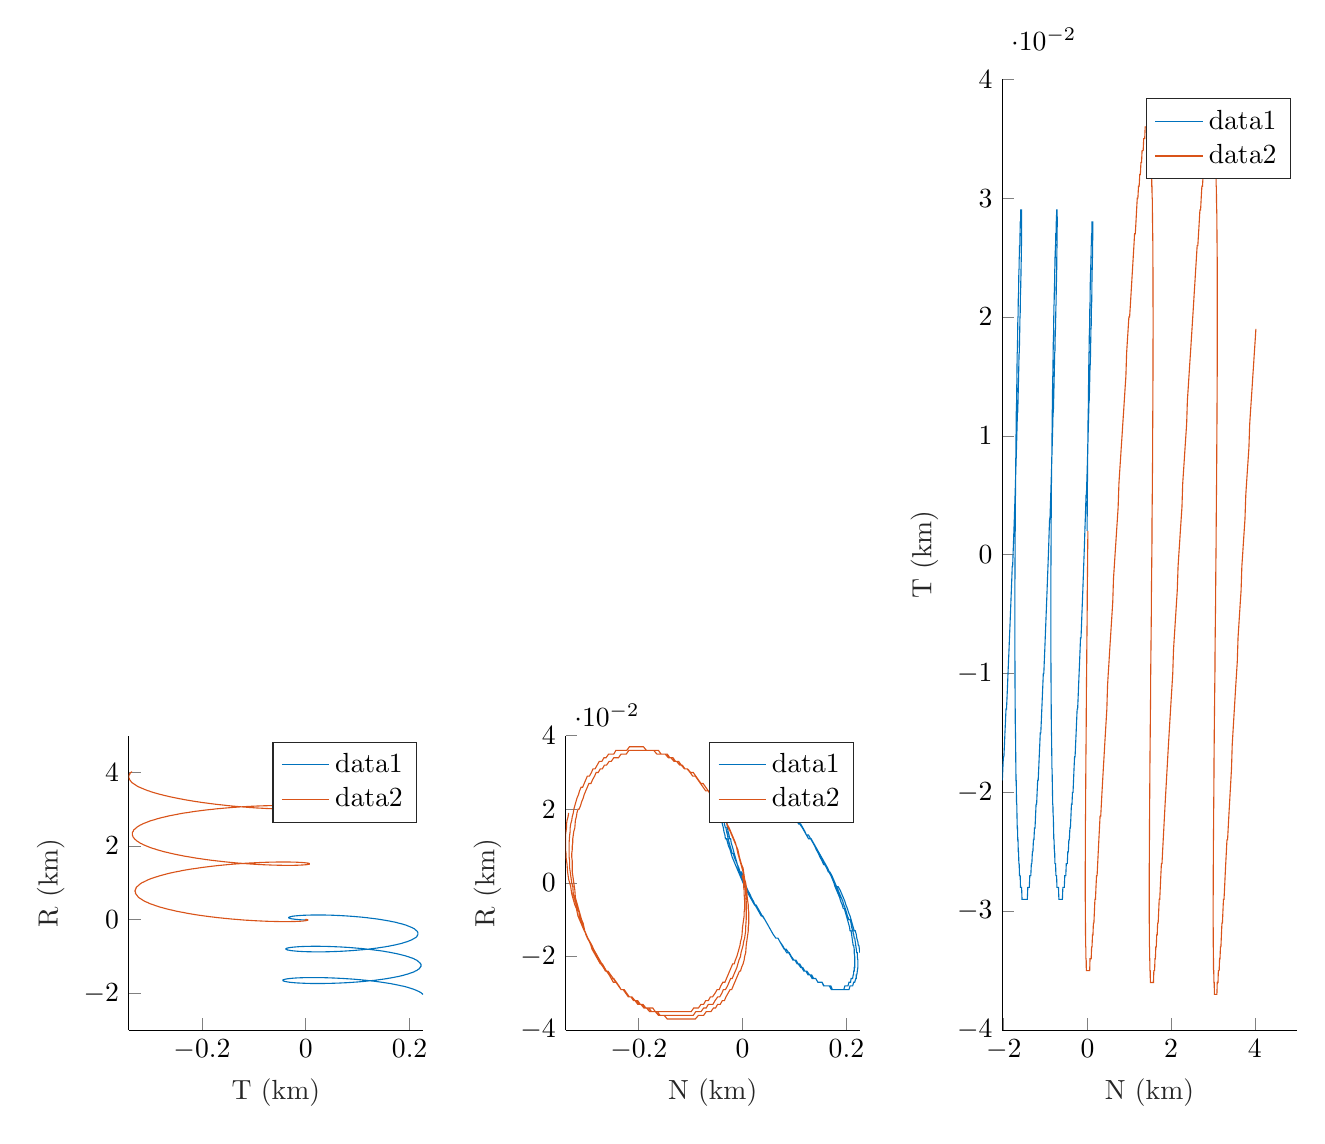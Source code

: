 % This file was created by matlab2tikz.
%
%The latest updates can be retrieved from
%  http://www.mathworks.com/matlabcentral/fileexchange/22022-matlab2tikz-matlab2tikz
%where you can also make suggestions and rate matlab2tikz.
%
\definecolor{mycolor1}{rgb}{0.0,0.447,0.741}%
\definecolor{mycolor2}{rgb}{0.85,0.325,0.098}%
%
\begin{tikzpicture}

\begin{axis}[%
width=1.472in,
height=1.472in,
at={(1.199in,0.642in)},
scale only axis,
xmin=-0.341,
xmax=0.226,
xlabel style={font=\color{white!15!black}},
xlabel={T (km)},
ymin=-3,
ymax=5,
ylabel style={font=\color{white!15!black}},
ylabel={R (km)},
axis background/.style={fill=white},
axis x line*=bottom,
axis y line*=left,
legend style={legend cell align=left, align=left, draw=white!15!black}
]
\addplot [color=mycolor1]
  table[row sep=crcr]{%
0.001	-0.01\\
-0.002	-0.008\\
-0.005	-0.007\\
-0.007	-0.005\\
-0.01	-0.003\\
-0.012	-0.001\\
-0.014	0.002\\
-0.016	0.004\\
-0.018	0.007\\
-0.02	0.01\\
-0.022	0.013\\
-0.023	0.016\\
-0.025	0.019\\
-0.026	0.022\\
-0.028	0.025\\
-0.029	0.028\\
-0.03	0.032\\
-0.03	0.035\\
-0.031	0.039\\
-0.032	0.042\\
-0.032	0.046\\
-0.032	0.05\\
-0.033	0.053\\
-0.033	0.057\\
-0.032	0.061\\
-0.032	0.064\\
-0.032	0.068\\
-0.031	0.071\\
-0.031	0.075\\
-0.03	0.078\\
-0.029	0.082\\
-0.028	0.085\\
-0.027	0.089\\
-0.026	0.092\\
-0.024	0.095\\
-0.023	0.098\\
-0.021	0.101\\
-0.019	0.104\\
-0.017	0.106\\
-0.015	0.109\\
-0.013	0.111\\
-0.011	0.114\\
-0.009	0.116\\
-0.006	0.118\\
-0.004	0.12\\
-0.001	0.121\\
0.002	0.123\\
0.005	0.124\\
0.008	0.125\\
0.011	0.126\\
0.014	0.127\\
0.017	0.127\\
0.02	0.128\\
0.024	0.128\\
0.027	0.127\\
0.03	0.127\\
0.034	0.126\\
0.038	0.126\\
0.041	0.124\\
0.045	0.123\\
0.049	0.122\\
0.052	0.12\\
0.056	0.118\\
0.06	0.115\\
0.064	0.113\\
0.068	0.11\\
0.072	0.107\\
0.076	0.104\\
0.08	0.1\\
0.084	0.096\\
0.088	0.092\\
0.092	0.088\\
0.096	0.083\\
0.1	0.078\\
0.104	0.073\\
0.108	0.068\\
0.112	0.062\\
0.116	0.056\\
0.12	0.05\\
0.123	0.043\\
0.127	0.037\\
0.131	0.03\\
0.135	0.023\\
0.139	0.015\\
0.142	0.008\\
0.146	-0.0\\
0.149	-0.008\\
0.153	-0.017\\
0.156	-0.025\\
0.16	-0.034\\
0.163	-0.043\\
0.166	-0.052\\
0.17	-0.062\\
0.173	-0.071\\
0.176	-0.081\\
0.178	-0.091\\
0.181	-0.101\\
0.184	-0.111\\
0.187	-0.122\\
0.189	-0.133\\
0.192	-0.143\\
0.194	-0.154\\
0.196	-0.166\\
0.198	-0.177\\
0.2	-0.188\\
0.202	-0.2\\
0.204	-0.212\\
0.206	-0.223\\
0.207	-0.235\\
0.209	-0.247\\
0.21	-0.259\\
0.211	-0.271\\
0.212	-0.284\\
0.213	-0.296\\
0.214	-0.308\\
0.215	-0.321\\
0.215	-0.333\\
0.216	-0.345\\
0.216	-0.358\\
0.216	-0.37\\
0.216	-0.383\\
0.216	-0.395\\
0.216	-0.408\\
0.215	-0.42\\
0.215	-0.433\\
0.214	-0.445\\
0.214	-0.457\\
0.213	-0.47\\
0.212	-0.482\\
0.211	-0.494\\
0.209	-0.506\\
0.208	-0.518\\
0.206	-0.53\\
0.205	-0.542\\
0.203	-0.554\\
0.201	-0.565\\
0.199	-0.577\\
0.197	-0.588\\
0.195	-0.599\\
0.192	-0.611\\
0.19	-0.621\\
0.187	-0.632\\
0.185	-0.643\\
0.182	-0.653\\
0.179	-0.663\\
0.176	-0.673\\
0.173	-0.683\\
0.17	-0.693\\
0.166	-0.702\\
0.163	-0.712\\
0.16	-0.721\\
0.156	-0.729\\
0.153	-0.738\\
0.149	-0.746\\
0.145	-0.754\\
0.141	-0.762\\
0.138	-0.77\\
0.134	-0.777\\
0.13	-0.784\\
0.126	-0.791\\
0.122	-0.798\\
0.118	-0.804\\
0.114	-0.81\\
0.11	-0.816\\
0.105	-0.821\\
0.101	-0.826\\
0.097	-0.831\\
0.093	-0.836\\
0.089	-0.841\\
0.084	-0.845\\
0.08	-0.849\\
0.076	-0.852\\
0.072	-0.856\\
0.068	-0.859\\
0.064	-0.861\\
0.059	-0.864\\
0.055	-0.866\\
0.051	-0.868\\
0.047	-0.87\\
0.043	-0.871\\
0.039	-0.873\\
0.036	-0.874\\
0.032	-0.874\\
0.028	-0.875\\
0.024	-0.875\\
0.021	-0.875\\
0.017	-0.875\\
0.014	-0.874\\
0.01	-0.873\\
0.007	-0.873\\
0.004	-0.871\\
0.001	-0.87\\
-0.002	-0.869\\
-0.005	-0.867\\
-0.008	-0.865\\
-0.01	-0.863\\
-0.013	-0.861\\
-0.016	-0.858\\
-0.018	-0.856\\
-0.02	-0.853\\
-0.022	-0.85\\
-0.024	-0.847\\
-0.026	-0.844\\
-0.028	-0.841\\
-0.029	-0.838\\
-0.031	-0.834\\
-0.032	-0.831\\
-0.033	-0.827\\
-0.035	-0.824\\
-0.035	-0.82\\
-0.036	-0.816\\
-0.037	-0.812\\
-0.037	-0.809\\
-0.038	-0.805\\
-0.038	-0.801\\
-0.038	-0.797\\
-0.038	-0.793\\
-0.038	-0.79\\
-0.038	-0.786\\
-0.037	-0.782\\
-0.037	-0.778\\
-0.036	-0.775\\
-0.035	-0.771\\
-0.034	-0.767\\
-0.033	-0.764\\
-0.032	-0.761\\
-0.03	-0.757\\
-0.029	-0.754\\
-0.027	-0.751\\
-0.025	-0.748\\
-0.023	-0.745\\
-0.021	-0.743\\
-0.019	-0.74\\
-0.017	-0.738\\
-0.014	-0.735\\
-0.012	-0.733\\
-0.009	-0.731\\
-0.007	-0.73\\
-0.004	-0.728\\
-0.001	-0.727\\
0.002	-0.726\\
0.005	-0.725\\
0.009	-0.724\\
0.012	-0.723\\
0.015	-0.723\\
0.019	-0.723\\
0.022	-0.723\\
0.026	-0.723\\
0.029	-0.724\\
0.033	-0.725\\
0.037	-0.726\\
0.041	-0.727\\
0.045	-0.729\\
0.049	-0.731\\
0.053	-0.733\\
0.057	-0.735\\
0.061	-0.738\\
0.065	-0.74\\
0.069	-0.743\\
0.073	-0.747\\
0.077	-0.75\\
0.082	-0.754\\
0.086	-0.759\\
0.09	-0.763\\
0.094	-0.768\\
0.098	-0.773\\
0.102	-0.778\\
0.107	-0.783\\
0.111	-0.789\\
0.115	-0.795\\
0.119	-0.801\\
0.123	-0.808\\
0.127	-0.815\\
0.131	-0.822\\
0.135	-0.829\\
0.139	-0.836\\
0.143	-0.844\\
0.147	-0.852\\
0.151	-0.86\\
0.154	-0.869\\
0.158	-0.878\\
0.162	-0.887\\
0.165	-0.896\\
0.168	-0.905\\
0.172	-0.915\\
0.175	-0.924\\
0.178	-0.934\\
0.181	-0.944\\
0.184	-0.955\\
0.187	-0.965\\
0.19	-0.976\\
0.193	-0.987\\
0.195	-0.998\\
0.198	-1.009\\
0.2	-1.02\\
0.202	-1.032\\
0.205	-1.043\\
0.207	-1.055\\
0.209	-1.067\\
0.21	-1.079\\
0.212	-1.091\\
0.214	-1.103\\
0.215	-1.115\\
0.216	-1.128\\
0.217	-1.14\\
0.218	-1.153\\
0.219	-1.165\\
0.22	-1.178\\
0.221	-1.19\\
0.221	-1.203\\
0.222	-1.215\\
0.222	-1.228\\
0.222	-1.241\\
0.222	-1.253\\
0.222	-1.266\\
0.221	-1.279\\
0.221	-1.291\\
0.22	-1.304\\
0.219	-1.316\\
0.219	-1.329\\
0.218	-1.341\\
0.216	-1.354\\
0.215	-1.366\\
0.214	-1.378\\
0.212	-1.39\\
0.21	-1.402\\
0.209	-1.414\\
0.207	-1.426\\
0.205	-1.437\\
0.202	-1.449\\
0.2	-1.46\\
0.198	-1.471\\
0.195	-1.483\\
0.192	-1.493\\
0.19	-1.504\\
0.187	-1.515\\
0.184	-1.525\\
0.181	-1.535\\
0.178	-1.545\\
0.174	-1.555\\
0.171	-1.564\\
0.167	-1.574\\
0.164	-1.583\\
0.16	-1.591\\
0.157	-1.6\\
0.153	-1.608\\
0.149	-1.617\\
0.145	-1.624\\
0.141	-1.632\\
0.137	-1.639\\
0.133	-1.647\\
0.129	-1.653\\
0.124	-1.66\\
0.12	-1.666\\
0.116	-1.672\\
0.112	-1.678\\
0.107	-1.684\\
0.103	-1.689\\
0.099	-1.694\\
0.094	-1.698\\
0.09	-1.703\\
0.085	-1.707\\
0.081	-1.711\\
0.077	-1.714\\
0.072	-1.717\\
0.068	-1.72\\
0.064	-1.723\\
0.059	-1.725\\
0.055	-1.727\\
0.051	-1.729\\
0.047	-1.731\\
0.043	-1.732\\
0.038	-1.733\\
0.034	-1.734\\
0.03	-1.735\\
0.026	-1.735\\
0.023	-1.735\\
0.019	-1.735\\
0.015	-1.734\\
0.011	-1.734\\
0.008	-1.733\\
0.004	-1.732\\
0.001	-1.73\\
-0.002	-1.729\\
-0.005	-1.727\\
-0.008	-1.725\\
-0.011	-1.723\\
-0.014	-1.721\\
-0.017	-1.719\\
-0.02	-1.716\\
-0.022	-1.713\\
-0.024	-1.71\\
-0.027	-1.707\\
-0.029	-1.704\\
-0.031	-1.701\\
-0.033	-1.697\\
-0.034	-1.694\\
-0.036	-1.69\\
-0.037	-1.686\\
-0.039	-1.683\\
-0.04	-1.679\\
-0.041	-1.675\\
-0.042	-1.671\\
-0.043	-1.667\\
-0.043	-1.663\\
-0.044	-1.659\\
-0.044	-1.655\\
-0.044	-1.651\\
-0.044	-1.647\\
-0.044	-1.643\\
-0.044	-1.639\\
-0.043	-1.635\\
-0.043	-1.631\\
-0.042	-1.627\\
-0.041	-1.623\\
-0.04	-1.62\\
-0.039	-1.616\\
-0.038	-1.613\\
-0.036	-1.609\\
-0.035	-1.606\\
-0.033	-1.603\\
-0.031	-1.599\\
-0.029	-1.597\\
-0.027	-1.594\\
-0.025	-1.591\\
-0.023	-1.589\\
-0.02	-1.586\\
-0.018	-1.584\\
-0.015	-1.582\\
-0.012	-1.58\\
-0.009	-1.579\\
-0.006	-1.577\\
-0.003	-1.576\\
4.23e-05	-1.575\\
0.003	-1.574\\
0.007	-1.573\\
0.01	-1.573\\
0.014	-1.573\\
0.018	-1.573\\
0.021	-1.573\\
0.025	-1.574\\
0.029	-1.575\\
0.033	-1.576\\
0.037	-1.577\\
0.041	-1.579\\
0.045	-1.581\\
0.049	-1.583\\
0.053	-1.585\\
0.058	-1.588\\
0.062	-1.591\\
0.066	-1.594\\
0.071	-1.597\\
0.075	-1.601\\
0.079	-1.605\\
0.084	-1.609\\
0.088	-1.613\\
0.093	-1.618\\
0.097	-1.623\\
0.101	-1.629\\
0.106	-1.634\\
0.11	-1.64\\
0.115	-1.646\\
0.119	-1.653\\
0.123	-1.659\\
0.127	-1.666\\
0.132	-1.673\\
0.136	-1.681\\
0.14	-1.688\\
0.144	-1.696\\
0.148	-1.704\\
0.152	-1.713\\
0.156	-1.721\\
0.16	-1.73\\
0.164	-1.739\\
0.167	-1.748\\
0.171	-1.758\\
0.174	-1.768\\
0.178	-1.778\\
0.181	-1.788\\
0.184	-1.798\\
0.188	-1.808\\
0.191	-1.819\\
0.194	-1.83\\
0.197	-1.841\\
0.199	-1.852\\
0.202	-1.864\\
0.204	-1.875\\
0.207	-1.887\\
0.209	-1.899\\
0.211	-1.91\\
0.213	-1.922\\
0.215	-1.935\\
0.217	-1.947\\
0.219	-1.959\\
0.22	-1.972\\
0.222	-1.984\\
0.223	-1.997\\
0.224	-2.009\\
0.225	-2.022\\
0.226	-2.035\\
};
\addlegendentry{data1}

\addplot [color=mycolor2]
  table[row sep=crcr]{%
-0.001	0.01\\
0.001	0.007\\
0.002	0.004\\
0.002	0.002\\
0.003	-0.001\\
0.003	-0.004\\
0.004	-0.007\\
0.004	-0.01\\
0.004	-0.013\\
0.003	-0.016\\
0.003	-0.018\\
0.002	-0.021\\
0.001	-0.024\\
0.0	-0.027\\
-0.001	-0.029\\
-0.002	-0.032\\
-0.004	-0.034\\
-0.005	-0.037\\
-0.007	-0.039\\
-0.009	-0.041\\
-0.011	-0.043\\
-0.014	-0.045\\
-0.016	-0.046\\
-0.019	-0.048\\
-0.022	-0.049\\
-0.025	-0.05\\
-0.028	-0.051\\
-0.031	-0.052\\
-0.034	-0.052\\
-0.038	-0.052\\
-0.042	-0.052\\
-0.045	-0.052\\
-0.049	-0.052\\
-0.053	-0.051\\
-0.058	-0.05\\
-0.062	-0.048\\
-0.066	-0.047\\
-0.071	-0.045\\
-0.075	-0.043\\
-0.08	-0.04\\
-0.085	-0.037\\
-0.089	-0.034\\
-0.094	-0.031\\
-0.099	-0.027\\
-0.104	-0.023\\
-0.109	-0.018\\
-0.115	-0.014\\
-0.12	-0.009\\
-0.125	-0.003\\
-0.13	0.003\\
-0.135	0.009\\
-0.141	0.015\\
-0.146	0.022\\
-0.151	0.029\\
-0.157	0.037\\
-0.162	0.045\\
-0.168	0.053\\
-0.173	0.061\\
-0.178	0.07\\
-0.184	0.08\\
-0.189	0.089\\
-0.194	0.099\\
-0.199	0.109\\
-0.205	0.12\\
-0.21	0.131\\
-0.215	0.142\\
-0.22	0.154\\
-0.225	0.166\\
-0.23	0.178\\
-0.234	0.191\\
-0.239	0.203\\
-0.244	0.217\\
-0.249	0.23\\
-0.253	0.244\\
-0.257	0.258\\
-0.262	0.272\\
-0.266	0.287\\
-0.27	0.301\\
-0.274	0.317\\
-0.278	0.332\\
-0.282	0.347\\
-0.285	0.363\\
-0.289	0.379\\
-0.292	0.396\\
-0.295	0.412\\
-0.299	0.429\\
-0.302	0.446\\
-0.304	0.463\\
-0.307	0.48\\
-0.31	0.497\\
-0.312	0.515\\
-0.314	0.532\\
-0.316	0.55\\
-0.318	0.568\\
-0.32	0.586\\
-0.322	0.604\\
-0.323	0.622\\
-0.324	0.641\\
-0.325	0.659\\
-0.326	0.678\\
-0.327	0.696\\
-0.328	0.715\\
-0.328	0.733\\
-0.328	0.752\\
-0.329	0.77\\
-0.329	0.789\\
-0.328	0.807\\
-0.328	0.826\\
-0.327	0.844\\
-0.327	0.863\\
-0.326	0.881\\
-0.325	0.899\\
-0.323	0.918\\
-0.322	0.936\\
-0.32	0.954\\
-0.319	0.972\\
-0.317	0.99\\
-0.315	1.007\\
-0.312	1.025\\
-0.31	1.042\\
-0.307	1.059\\
-0.305	1.076\\
-0.302	1.093\\
-0.299	1.11\\
-0.296	1.126\\
-0.292	1.143\\
-0.289	1.159\\
-0.285	1.174\\
-0.282	1.19\\
-0.278	1.205\\
-0.274	1.22\\
-0.27	1.235\\
-0.266	1.25\\
-0.262	1.264\\
-0.257	1.278\\
-0.253	1.292\\
-0.248	1.305\\
-0.243	1.318\\
-0.239	1.331\\
-0.234	1.344\\
-0.229	1.356\\
-0.224	1.368\\
-0.219	1.379\\
-0.213	1.39\\
-0.208	1.401\\
-0.203	1.412\\
-0.198	1.422\\
-0.192	1.432\\
-0.187	1.441\\
-0.182	1.45\\
-0.176	1.459\\
-0.171	1.468\\
-0.165	1.476\\
-0.16	1.483\\
-0.154	1.491\\
-0.149	1.498\\
-0.143	1.505\\
-0.138	1.511\\
-0.132	1.517\\
-0.127	1.522\\
-0.121	1.528\\
-0.116	1.533\\
-0.111	1.537\\
-0.106	1.541\\
-0.1	1.545\\
-0.095	1.549\\
-0.09	1.552\\
-0.085	1.555\\
-0.08	1.558\\
-0.076	1.56\\
-0.071	1.562\\
-0.066	1.563\\
-0.062	1.565\\
-0.057	1.566\\
-0.053	1.567\\
-0.049	1.567\\
-0.045	1.568\\
-0.041	1.568\\
-0.037	1.567\\
-0.033	1.567\\
-0.03	1.566\\
-0.026	1.565\\
-0.023	1.564\\
-0.02	1.563\\
-0.017	1.561\\
-0.014	1.559\\
-0.012	1.558\\
-0.009	1.556\\
-0.007	1.553\\
-0.005	1.551\\
-0.003	1.549\\
-0.001	1.546\\
0.001	1.543\\
0.002	1.541\\
0.004	1.538\\
0.005	1.535\\
0.006	1.532\\
0.006	1.529\\
0.007	1.526\\
0.007	1.523\\
0.007	1.52\\
0.007	1.517\\
0.007	1.514\\
0.007	1.511\\
0.006	1.508\\
0.006	1.505\\
0.005	1.502\\
0.004	1.5\\
0.002	1.497\\
0.001	1.494\\
-0.001	1.492\\
-0.003	1.49\\
-0.004	1.488\\
-0.007	1.486\\
-0.009	1.484\\
-0.011	1.482\\
-0.014	1.481\\
-0.017	1.479\\
-0.02	1.478\\
-0.023	1.477\\
-0.026	1.477\\
-0.029	1.476\\
-0.033	1.476\\
-0.037	1.476\\
-0.04	1.477\\
-0.044	1.477\\
-0.048	1.478\\
-0.053	1.479\\
-0.057	1.481\\
-0.061	1.482\\
-0.066	1.484\\
-0.07	1.487\\
-0.075	1.489\\
-0.08	1.492\\
-0.085	1.496\\
-0.09	1.499\\
-0.095	1.503\\
-0.1	1.507\\
-0.105	1.512\\
-0.11	1.517\\
-0.115	1.522\\
-0.121	1.528\\
-0.126	1.534\\
-0.132	1.54\\
-0.137	1.547\\
-0.142	1.554\\
-0.148	1.561\\
-0.153	1.569\\
-0.159	1.577\\
-0.164	1.586\\
-0.17	1.595\\
-0.175	1.604\\
-0.181	1.613\\
-0.186	1.623\\
-0.192	1.633\\
-0.197	1.644\\
-0.202	1.655\\
-0.208	1.666\\
-0.213	1.677\\
-0.218	1.689\\
-0.223	1.702\\
-0.228	1.714\\
-0.234	1.727\\
-0.238	1.74\\
-0.243	1.753\\
-0.248	1.767\\
-0.253	1.781\\
-0.257	1.795\\
-0.262	1.81\\
-0.266	1.825\\
-0.271	1.84\\
-0.275	1.855\\
-0.279	1.871\\
-0.283	1.887\\
-0.287	1.903\\
-0.29	1.919\\
-0.294	1.935\\
-0.298	1.952\\
-0.301	1.969\\
-0.304	1.986\\
-0.307	2.003\\
-0.31	2.021\\
-0.313	2.038\\
-0.315	2.056\\
-0.318	2.074\\
-0.32	2.092\\
-0.322	2.11\\
-0.324	2.128\\
-0.326	2.146\\
-0.327	2.165\\
-0.329	2.183\\
-0.33	2.202\\
-0.331	2.22\\
-0.332	2.239\\
-0.333	2.258\\
-0.333	2.276\\
-0.334	2.295\\
-0.334	2.314\\
-0.334	2.332\\
-0.334	2.351\\
-0.334	2.37\\
-0.333	2.388\\
-0.332	2.407\\
-0.332	2.425\\
-0.331	2.443\\
-0.329	2.462\\
-0.328	2.48\\
-0.326	2.498\\
-0.325	2.516\\
-0.323	2.534\\
-0.321	2.551\\
-0.319	2.569\\
-0.316	2.586\\
-0.314	2.604\\
-0.311	2.621\\
-0.308	2.637\\
-0.305	2.654\\
-0.302	2.671\\
-0.299	2.687\\
-0.295	2.703\\
-0.291	2.718\\
-0.288	2.734\\
-0.284	2.749\\
-0.28	2.764\\
-0.276	2.779\\
-0.271	2.794\\
-0.267	2.808\\
-0.263	2.822\\
-0.258	2.835\\
-0.253	2.849\\
-0.248	2.862\\
-0.244	2.874\\
-0.239	2.887\\
-0.234	2.899\\
-0.228	2.91\\
-0.223	2.922\\
-0.218	2.933\\
-0.213	2.944\\
-0.207	2.954\\
-0.202	2.964\\
-0.196	2.974\\
-0.191	2.983\\
-0.185	2.992\\
-0.179	3.0\\
-0.174	3.009\\
-0.168	3.017\\
-0.162	3.024\\
-0.157	3.031\\
-0.151	3.038\\
-0.145	3.045\\
-0.14	3.051\\
-0.134	3.056\\
-0.129	3.062\\
-0.123	3.067\\
-0.118	3.071\\
-0.112	3.076\\
-0.107	3.08\\
-0.101	3.083\\
-0.096	3.087\\
-0.091	3.09\\
-0.086	3.092\\
-0.081	3.095\\
-0.076	3.097\\
-0.071	3.098\\
-0.066	3.1\\
-0.061	3.101\\
-0.057	3.101\\
-0.052	3.102\\
-0.048	3.102\\
-0.044	3.102\\
-0.039	3.102\\
-0.035	3.101\\
-0.032	3.101\\
-0.028	3.1\\
-0.024	3.098\\
-0.021	3.097\\
-0.018	3.095\\
-0.015	3.094\\
-0.012	3.092\\
-0.009	3.09\\
-0.006	3.087\\
-0.004	3.085\\
-0.002	3.082\\
0.001	3.08\\
0.002	3.077\\
0.004	3.074\\
0.006	3.071\\
0.007	3.068\\
0.008	3.065\\
0.009	3.062\\
0.01	3.058\\
0.011	3.055\\
0.011	3.052\\
0.012	3.049\\
0.012	3.046\\
0.012	3.042\\
0.011	3.039\\
0.011	3.036\\
0.01	3.033\\
0.009	3.03\\
0.008	3.028\\
0.007	3.025\\
0.006	3.022\\
0.004	3.02\\
0.003	3.017\\
0.001	3.015\\
-0.002	3.013\\
-0.004	3.011\\
-0.006	3.01\\
-0.009	3.008\\
-0.012	3.007\\
-0.015	3.006\\
-0.018	3.005\\
-0.021	3.004\\
-0.024	3.004\\
-0.028	3.004\\
-0.032	3.004\\
-0.035	3.005\\
-0.039	3.005\\
-0.043	3.006\\
-0.048	3.007\\
-0.052	3.009\\
-0.056	3.011\\
-0.061	3.013\\
-0.066	3.016\\
-0.07	3.018\\
-0.075	3.021\\
-0.08	3.025\\
-0.085	3.029\\
-0.091	3.033\\
-0.096	3.037\\
-0.101	3.042\\
-0.106	3.047\\
-0.112	3.053\\
-0.117	3.059\\
-0.123	3.065\\
-0.128	3.072\\
-0.134	3.078\\
-0.14	3.086\\
-0.145	3.093\\
-0.151	3.101\\
-0.156	3.11\\
-0.162	3.119\\
-0.168	3.128\\
-0.174	3.137\\
-0.179	3.147\\
-0.185	3.157\\
-0.19	3.167\\
-0.196	3.178\\
-0.202	3.189\\
-0.207	3.201\\
-0.213	3.213\\
-0.218	3.225\\
-0.223	3.237\\
-0.229	3.25\\
-0.234	3.263\\
-0.239	3.277\\
-0.244	3.29\\
-0.249	3.304\\
-0.254	3.319\\
-0.259	3.333\\
-0.264	3.348\\
-0.268	3.363\\
-0.273	3.378\\
-0.277	3.394\\
-0.282	3.41\\
-0.286	3.426\\
-0.29	3.442\\
-0.294	3.459\\
-0.298	3.476\\
-0.301	3.493\\
-0.305	3.51\\
-0.308	3.527\\
-0.311	3.544\\
-0.314	3.562\\
-0.317	3.58\\
-0.32	3.598\\
-0.323	3.616\\
-0.325	3.634\\
-0.327	3.652\\
-0.329	3.671\\
-0.331	3.689\\
-0.333	3.708\\
-0.335	3.726\\
-0.336	3.745\\
-0.337	3.764\\
-0.338	3.783\\
-0.339	3.801\\
-0.34	3.82\\
-0.34	3.839\\
-0.341	3.858\\
-0.341	3.877\\
-0.341	3.895\\
-0.341	3.914\\
-0.34	3.933\\
-0.339	3.951\\
-0.339	3.97\\
-0.338	3.988\\
-0.336	4.007\\
-0.335	4.025\\
};
\addlegendentry{data2}

\end{axis}

\begin{axis}[%
width=1.472in,
height=1.472in,
at={(3.383in,0.642in)},
scale only axis,
xmin=-0.341,
xmax=0.226,
xlabel style={font=\color{white!15!black}},
xlabel={N (km)},
ymin=-0.04,
ymax=0.04,
ylabel style={font=\color{white!15!black}},
ylabel={R (km)},
axis background/.style={fill=white},
axis x line*=bottom,
axis y line*=left,
legend style={legend cell align=left, align=left, draw=white!15!black}
]
\addplot [color=mycolor1]
  table[row sep=crcr]{%
0.001	0.002\\
-0.002	0.003\\
-0.005	0.003\\
-0.007	0.004\\
-0.01	0.005\\
-0.012	0.006\\
-0.014	0.007\\
-0.016	0.008\\
-0.018	0.009\\
-0.02	0.01\\
-0.022	0.011\\
-0.023	0.012\\
-0.025	0.012\\
-0.026	0.013\\
-0.028	0.014\\
-0.029	0.015\\
-0.03	0.016\\
-0.03	0.017\\
-0.031	0.017\\
-0.032	0.018\\
-0.032	0.019\\
-0.032	0.019\\
-0.033	0.02\\
-0.033	0.021\\
-0.032	0.021\\
-0.032	0.022\\
-0.032	0.023\\
-0.031	0.023\\
-0.031	0.024\\
-0.03	0.024\\
-0.029	0.025\\
-0.028	0.025\\
-0.027	0.026\\
-0.026	0.026\\
-0.024	0.026\\
-0.023	0.027\\
-0.021	0.027\\
-0.019	0.027\\
-0.017	0.028\\
-0.015	0.028\\
-0.013	0.028\\
-0.011	0.028\\
-0.009	0.028\\
-0.006	0.028\\
-0.004	0.028\\
-0.001	0.028\\
0.002	0.028\\
0.005	0.028\\
0.008	0.028\\
0.011	0.028\\
0.014	0.028\\
0.017	0.028\\
0.02	0.028\\
0.024	0.028\\
0.027	0.027\\
0.03	0.027\\
0.034	0.027\\
0.038	0.027\\
0.041	0.026\\
0.045	0.026\\
0.049	0.025\\
0.052	0.025\\
0.056	0.025\\
0.06	0.024\\
0.064	0.024\\
0.068	0.023\\
0.072	0.023\\
0.076	0.022\\
0.08	0.021\\
0.084	0.021\\
0.088	0.02\\
0.092	0.019\\
0.096	0.019\\
0.1	0.018\\
0.104	0.017\\
0.108	0.016\\
0.112	0.016\\
0.116	0.015\\
0.12	0.014\\
0.123	0.013\\
0.127	0.013\\
0.131	0.012\\
0.135	0.011\\
0.139	0.01\\
0.142	0.009\\
0.146	0.008\\
0.149	0.007\\
0.153	0.006\\
0.156	0.005\\
0.16	0.005\\
0.163	0.004\\
0.166	0.003\\
0.17	0.002\\
0.173	0.001\\
0.176	-5.39e-05\\
0.178	-0.001\\
0.181	-0.002\\
0.184	-0.003\\
0.187	-0.004\\
0.189	-0.005\\
0.192	-0.006\\
0.194	-0.007\\
0.196	-0.007\\
0.198	-0.008\\
0.2	-0.009\\
0.202	-0.01\\
0.204	-0.011\\
0.206	-0.012\\
0.207	-0.013\\
0.209	-0.013\\
0.21	-0.014\\
0.211	-0.015\\
0.212	-0.016\\
0.213	-0.017\\
0.214	-0.017\\
0.215	-0.018\\
0.215	-0.019\\
0.216	-0.02\\
0.216	-0.02\\
0.216	-0.021\\
0.216	-0.021\\
0.216	-0.022\\
0.216	-0.023\\
0.215	-0.023\\
0.215	-0.024\\
0.214	-0.024\\
0.214	-0.025\\
0.213	-0.025\\
0.212	-0.026\\
0.211	-0.026\\
0.209	-0.026\\
0.208	-0.027\\
0.206	-0.027\\
0.205	-0.027\\
0.203	-0.028\\
0.201	-0.028\\
0.199	-0.028\\
0.197	-0.028\\
0.195	-0.029\\
0.192	-0.029\\
0.19	-0.029\\
0.187	-0.029\\
0.185	-0.029\\
0.182	-0.029\\
0.179	-0.029\\
0.176	-0.029\\
0.173	-0.029\\
0.17	-0.028\\
0.166	-0.028\\
0.163	-0.028\\
0.16	-0.028\\
0.156	-0.028\\
0.153	-0.027\\
0.149	-0.027\\
0.145	-0.027\\
0.141	-0.026\\
0.138	-0.026\\
0.134	-0.026\\
0.13	-0.025\\
0.126	-0.025\\
0.122	-0.024\\
0.118	-0.024\\
0.114	-0.023\\
0.11	-0.022\\
0.105	-0.022\\
0.101	-0.021\\
0.097	-0.021\\
0.093	-0.02\\
0.089	-0.019\\
0.084	-0.018\\
0.08	-0.018\\
0.076	-0.017\\
0.072	-0.016\\
0.068	-0.015\\
0.064	-0.015\\
0.059	-0.014\\
0.055	-0.013\\
0.051	-0.012\\
0.047	-0.011\\
0.043	-0.01\\
0.039	-0.009\\
0.036	-0.009\\
0.032	-0.008\\
0.028	-0.007\\
0.024	-0.006\\
0.021	-0.005\\
0.017	-0.004\\
0.014	-0.003\\
0.01	-0.002\\
0.007	-0.001\\
0.004	-2.76e-05\\
0.001	0.001\\
-0.002	0.002\\
-0.005	0.003\\
-0.008	0.004\\
-0.01	0.005\\
-0.013	0.006\\
-0.016	0.007\\
-0.018	0.008\\
-0.02	0.008\\
-0.022	0.009\\
-0.024	0.01\\
-0.026	0.011\\
-0.028	0.012\\
-0.029	0.013\\
-0.031	0.014\\
-0.032	0.015\\
-0.033	0.015\\
-0.035	0.016\\
-0.035	0.017\\
-0.036	0.018\\
-0.037	0.018\\
-0.037	0.019\\
-0.038	0.02\\
-0.038	0.021\\
-0.038	0.021\\
-0.038	0.022\\
-0.038	0.022\\
-0.038	0.023\\
-0.037	0.024\\
-0.037	0.024\\
-0.036	0.025\\
-0.035	0.025\\
-0.034	0.026\\
-0.033	0.026\\
-0.032	0.026\\
-0.03	0.027\\
-0.029	0.027\\
-0.027	0.027\\
-0.025	0.028\\
-0.023	0.028\\
-0.021	0.028\\
-0.019	0.028\\
-0.017	0.029\\
-0.014	0.029\\
-0.012	0.029\\
-0.009	0.029\\
-0.007	0.029\\
-0.004	0.029\\
-0.001	0.029\\
0.002	0.029\\
0.005	0.029\\
0.009	0.029\\
0.012	0.028\\
0.015	0.028\\
0.019	0.028\\
0.022	0.028\\
0.026	0.028\\
0.029	0.027\\
0.033	0.027\\
0.037	0.027\\
0.041	0.026\\
0.045	0.026\\
0.049	0.025\\
0.053	0.025\\
0.057	0.024\\
0.061	0.024\\
0.065	0.023\\
0.069	0.023\\
0.073	0.022\\
0.077	0.021\\
0.082	0.021\\
0.086	0.02\\
0.09	0.019\\
0.094	0.019\\
0.098	0.018\\
0.102	0.017\\
0.107	0.017\\
0.111	0.016\\
0.115	0.015\\
0.119	0.014\\
0.123	0.013\\
0.127	0.012\\
0.131	0.012\\
0.135	0.011\\
0.139	0.01\\
0.143	0.009\\
0.147	0.008\\
0.151	0.007\\
0.154	0.006\\
0.158	0.005\\
0.162	0.004\\
0.165	0.003\\
0.168	0.003\\
0.172	0.002\\
0.175	0.001\\
0.178	-0.0\\
0.181	-0.001\\
0.184	-0.002\\
0.187	-0.003\\
0.19	-0.004\\
0.193	-0.005\\
0.195	-0.006\\
0.198	-0.007\\
0.2	-0.008\\
0.202	-0.009\\
0.205	-0.01\\
0.207	-0.01\\
0.209	-0.011\\
0.21	-0.012\\
0.212	-0.013\\
0.214	-0.014\\
0.215	-0.015\\
0.216	-0.015\\
0.217	-0.016\\
0.218	-0.017\\
0.219	-0.018\\
0.22	-0.019\\
0.221	-0.019\\
0.221	-0.02\\
0.222	-0.021\\
0.222	-0.021\\
0.222	-0.022\\
0.222	-0.023\\
0.222	-0.023\\
0.221	-0.024\\
0.221	-0.024\\
0.22	-0.025\\
0.219	-0.025\\
0.219	-0.026\\
0.218	-0.026\\
0.216	-0.027\\
0.215	-0.027\\
0.214	-0.027\\
0.212	-0.028\\
0.21	-0.028\\
0.209	-0.028\\
0.207	-0.028\\
0.205	-0.029\\
0.202	-0.029\\
0.2	-0.029\\
0.198	-0.029\\
0.195	-0.029\\
0.192	-0.029\\
0.19	-0.029\\
0.187	-0.029\\
0.184	-0.029\\
0.181	-0.029\\
0.178	-0.029\\
0.174	-0.029\\
0.171	-0.029\\
0.167	-0.028\\
0.164	-0.028\\
0.16	-0.028\\
0.157	-0.028\\
0.153	-0.027\\
0.149	-0.027\\
0.145	-0.027\\
0.141	-0.026\\
0.137	-0.026\\
0.133	-0.025\\
0.129	-0.025\\
0.124	-0.024\\
0.12	-0.024\\
0.116	-0.023\\
0.112	-0.023\\
0.107	-0.022\\
0.103	-0.021\\
0.099	-0.021\\
0.094	-0.02\\
0.09	-0.019\\
0.085	-0.019\\
0.081	-0.018\\
0.077	-0.017\\
0.072	-0.016\\
0.068	-0.015\\
0.064	-0.015\\
0.059	-0.014\\
0.055	-0.013\\
0.051	-0.012\\
0.047	-0.011\\
0.043	-0.01\\
0.038	-0.009\\
0.034	-0.008\\
0.03	-0.007\\
0.026	-0.006\\
0.023	-0.006\\
0.019	-0.005\\
0.015	-0.004\\
0.011	-0.003\\
0.008	-0.002\\
0.004	-0.001\\
0.001	0.0\\
-0.002	0.001\\
-0.005	0.002\\
-0.008	0.003\\
-0.011	0.004\\
-0.014	0.005\\
-0.017	0.006\\
-0.02	0.007\\
-0.022	0.008\\
-0.024	0.009\\
-0.027	0.01\\
-0.029	0.011\\
-0.031	0.012\\
-0.033	0.012\\
-0.034	0.013\\
-0.036	0.014\\
-0.037	0.015\\
-0.039	0.016\\
-0.04	0.017\\
-0.041	0.017\\
-0.042	0.018\\
-0.043	0.019\\
-0.043	0.02\\
-0.044	0.02\\
-0.044	0.021\\
-0.044	0.022\\
-0.044	0.022\\
-0.044	0.023\\
-0.044	0.024\\
-0.043	0.024\\
-0.043	0.025\\
-0.042	0.025\\
-0.041	0.026\\
-0.04	0.026\\
-0.039	0.026\\
-0.038	0.027\\
-0.036	0.027\\
-0.035	0.028\\
-0.033	0.028\\
-0.031	0.028\\
-0.029	0.028\\
-0.027	0.029\\
-0.025	0.029\\
-0.023	0.029\\
-0.02	0.029\\
-0.018	0.029\\
-0.015	0.029\\
-0.012	0.029\\
-0.009	0.029\\
-0.006	0.029\\
-0.003	0.029\\
4.23e-05	0.029\\
0.003	0.029\\
0.007	0.029\\
0.01	0.029\\
0.014	0.028\\
0.018	0.028\\
0.021	0.028\\
0.025	0.027\\
0.029	0.027\\
0.033	0.027\\
0.037	0.026\\
0.041	0.026\\
0.045	0.025\\
0.049	0.025\\
0.053	0.024\\
0.058	0.024\\
0.062	0.023\\
0.066	0.023\\
0.071	0.022\\
0.075	0.022\\
0.079	0.021\\
0.084	0.02\\
0.088	0.02\\
0.093	0.019\\
0.097	0.018\\
0.101	0.017\\
0.106	0.017\\
0.11	0.016\\
0.115	0.015\\
0.119	0.014\\
0.123	0.013\\
0.127	0.012\\
0.132	0.012\\
0.136	0.011\\
0.14	0.01\\
0.144	0.009\\
0.148	0.008\\
0.152	0.007\\
0.156	0.006\\
0.16	0.005\\
0.164	0.004\\
0.167	0.003\\
0.171	0.002\\
0.174	0.001\\
0.178	0.0\\
0.181	-0.001\\
0.184	-0.001\\
0.188	-0.002\\
0.191	-0.003\\
0.194	-0.004\\
0.197	-0.005\\
0.199	-0.006\\
0.202	-0.007\\
0.204	-0.008\\
0.207	-0.009\\
0.209	-0.01\\
0.211	-0.011\\
0.213	-0.012\\
0.215	-0.013\\
0.217	-0.013\\
0.219	-0.014\\
0.22	-0.015\\
0.222	-0.016\\
0.223	-0.017\\
0.224	-0.017\\
0.225	-0.018\\
0.226	-0.019\\
};
\addlegendentry{data1}

\addplot [color=mycolor2]
  table[row sep=crcr]{%
-0.001	0.002\\
0.001	0.001\\
0.002	0.0\\
0.002	-0.001\\
0.003	-0.002\\
0.003	-0.003\\
0.004	-0.005\\
0.004	-0.006\\
0.004	-0.007\\
0.003	-0.008\\
0.003	-0.009\\
0.002	-0.01\\
0.001	-0.011\\
0.0	-0.012\\
-0.001	-0.014\\
-0.002	-0.015\\
-0.004	-0.016\\
-0.005	-0.017\\
-0.007	-0.018\\
-0.009	-0.019\\
-0.011	-0.02\\
-0.014	-0.021\\
-0.016	-0.022\\
-0.019	-0.022\\
-0.022	-0.023\\
-0.025	-0.024\\
-0.028	-0.025\\
-0.031	-0.026\\
-0.034	-0.027\\
-0.038	-0.027\\
-0.042	-0.028\\
-0.045	-0.029\\
-0.049	-0.029\\
-0.053	-0.03\\
-0.058	-0.031\\
-0.062	-0.031\\
-0.066	-0.032\\
-0.071	-0.032\\
-0.075	-0.033\\
-0.08	-0.033\\
-0.085	-0.034\\
-0.089	-0.034\\
-0.094	-0.034\\
-0.099	-0.035\\
-0.104	-0.035\\
-0.109	-0.035\\
-0.115	-0.035\\
-0.12	-0.035\\
-0.125	-0.035\\
-0.13	-0.035\\
-0.135	-0.035\\
-0.141	-0.035\\
-0.146	-0.035\\
-0.151	-0.035\\
-0.157	-0.035\\
-0.162	-0.035\\
-0.168	-0.035\\
-0.173	-0.034\\
-0.178	-0.034\\
-0.184	-0.034\\
-0.189	-0.034\\
-0.194	-0.033\\
-0.199	-0.033\\
-0.205	-0.032\\
-0.21	-0.032\\
-0.215	-0.031\\
-0.22	-0.031\\
-0.225	-0.03\\
-0.23	-0.029\\
-0.234	-0.029\\
-0.239	-0.028\\
-0.244	-0.027\\
-0.249	-0.027\\
-0.253	-0.026\\
-0.257	-0.025\\
-0.262	-0.024\\
-0.266	-0.023\\
-0.27	-0.022\\
-0.274	-0.022\\
-0.278	-0.021\\
-0.282	-0.02\\
-0.285	-0.019\\
-0.289	-0.018\\
-0.292	-0.017\\
-0.295	-0.016\\
-0.299	-0.015\\
-0.302	-0.014\\
-0.304	-0.013\\
-0.307	-0.011\\
-0.31	-0.01\\
-0.312	-0.009\\
-0.314	-0.008\\
-0.316	-0.007\\
-0.318	-0.006\\
-0.32	-0.005\\
-0.322	-0.004\\
-0.323	-0.002\\
-0.324	-0.001\\
-0.325	-0.0\\
-0.326	0.001\\
-0.327	0.002\\
-0.328	0.003\\
-0.328	0.004\\
-0.328	0.006\\
-0.329	0.007\\
-0.329	0.008\\
-0.328	0.009\\
-0.328	0.01\\
-0.327	0.011\\
-0.327	0.012\\
-0.326	0.013\\
-0.325	0.014\\
-0.323	0.015\\
-0.322	0.017\\
-0.32	0.018\\
-0.319	0.019\\
-0.317	0.02\\
-0.315	0.02\\
-0.312	0.021\\
-0.31	0.022\\
-0.307	0.023\\
-0.305	0.024\\
-0.302	0.025\\
-0.299	0.026\\
-0.296	0.027\\
-0.292	0.027\\
-0.289	0.028\\
-0.285	0.029\\
-0.282	0.03\\
-0.278	0.03\\
-0.274	0.031\\
-0.27	0.031\\
-0.266	0.032\\
-0.262	0.032\\
-0.257	0.033\\
-0.253	0.033\\
-0.248	0.034\\
-0.243	0.034\\
-0.239	0.034\\
-0.234	0.035\\
-0.229	0.035\\
-0.224	0.035\\
-0.219	0.036\\
-0.213	0.036\\
-0.208	0.036\\
-0.203	0.036\\
-0.198	0.036\\
-0.192	0.036\\
-0.187	0.036\\
-0.182	0.036\\
-0.176	0.036\\
-0.171	0.036\\
-0.165	0.035\\
-0.16	0.035\\
-0.154	0.035\\
-0.149	0.035\\
-0.143	0.034\\
-0.138	0.034\\
-0.132	0.033\\
-0.127	0.033\\
-0.121	0.032\\
-0.116	0.032\\
-0.111	0.031\\
-0.106	0.031\\
-0.1	0.03\\
-0.095	0.03\\
-0.09	0.029\\
-0.085	0.028\\
-0.08	0.027\\
-0.076	0.027\\
-0.071	0.026\\
-0.066	0.025\\
-0.062	0.024\\
-0.057	0.023\\
-0.053	0.022\\
-0.049	0.021\\
-0.045	0.02\\
-0.041	0.019\\
-0.037	0.018\\
-0.033	0.017\\
-0.03	0.016\\
-0.026	0.015\\
-0.023	0.014\\
-0.02	0.013\\
-0.017	0.012\\
-0.014	0.011\\
-0.012	0.01\\
-0.009	0.008\\
-0.007	0.007\\
-0.005	0.006\\
-0.003	0.005\\
-0.001	0.004\\
0.001	0.003\\
0.002	0.001\\
0.004	0.0\\
0.005	-0.001\\
0.006	-0.002\\
0.006	-0.003\\
0.007	-0.005\\
0.007	-0.006\\
0.007	-0.007\\
0.007	-0.008\\
0.007	-0.009\\
0.007	-0.01\\
0.006	-0.012\\
0.006	-0.013\\
0.005	-0.014\\
0.004	-0.015\\
0.002	-0.016\\
0.001	-0.017\\
-0.001	-0.018\\
-0.003	-0.019\\
-0.004	-0.02\\
-0.007	-0.021\\
-0.009	-0.022\\
-0.011	-0.023\\
-0.014	-0.024\\
-0.017	-0.025\\
-0.02	-0.026\\
-0.023	-0.026\\
-0.026	-0.027\\
-0.029	-0.028\\
-0.033	-0.029\\
-0.037	-0.029\\
-0.04	-0.03\\
-0.044	-0.031\\
-0.048	-0.031\\
-0.053	-0.032\\
-0.057	-0.033\\
-0.061	-0.033\\
-0.066	-0.033\\
-0.07	-0.034\\
-0.075	-0.034\\
-0.08	-0.035\\
-0.085	-0.035\\
-0.09	-0.035\\
-0.095	-0.036\\
-0.1	-0.036\\
-0.105	-0.036\\
-0.11	-0.036\\
-0.115	-0.036\\
-0.121	-0.036\\
-0.126	-0.036\\
-0.132	-0.036\\
-0.137	-0.036\\
-0.142	-0.036\\
-0.148	-0.036\\
-0.153	-0.036\\
-0.159	-0.036\\
-0.164	-0.035\\
-0.17	-0.035\\
-0.175	-0.035\\
-0.181	-0.034\\
-0.186	-0.034\\
-0.192	-0.033\\
-0.197	-0.033\\
-0.202	-0.032\\
-0.208	-0.032\\
-0.213	-0.031\\
-0.218	-0.031\\
-0.223	-0.03\\
-0.228	-0.029\\
-0.234	-0.029\\
-0.238	-0.028\\
-0.243	-0.027\\
-0.248	-0.026\\
-0.253	-0.026\\
-0.257	-0.025\\
-0.262	-0.024\\
-0.266	-0.023\\
-0.271	-0.022\\
-0.275	-0.021\\
-0.279	-0.02\\
-0.283	-0.019\\
-0.287	-0.018\\
-0.29	-0.017\\
-0.294	-0.016\\
-0.298	-0.015\\
-0.301	-0.014\\
-0.304	-0.013\\
-0.307	-0.012\\
-0.31	-0.011\\
-0.313	-0.01\\
-0.315	-0.008\\
-0.318	-0.007\\
-0.32	-0.006\\
-0.322	-0.005\\
-0.324	-0.004\\
-0.326	-0.003\\
-0.327	-0.001\\
-0.329	-0.0\\
-0.33	0.001\\
-0.331	0.002\\
-0.332	0.003\\
-0.333	0.004\\
-0.333	0.006\\
-0.334	0.007\\
-0.334	0.008\\
-0.334	0.009\\
-0.334	0.01\\
-0.334	0.011\\
-0.333	0.013\\
-0.332	0.014\\
-0.332	0.015\\
-0.331	0.016\\
-0.329	0.017\\
-0.328	0.018\\
-0.326	0.019\\
-0.325	0.02\\
-0.323	0.021\\
-0.321	0.022\\
-0.319	0.023\\
-0.316	0.024\\
-0.314	0.025\\
-0.311	0.026\\
-0.308	0.026\\
-0.305	0.027\\
-0.302	0.028\\
-0.299	0.029\\
-0.295	0.029\\
-0.291	0.03\\
-0.288	0.031\\
-0.284	0.031\\
-0.28	0.032\\
-0.276	0.033\\
-0.271	0.033\\
-0.267	0.034\\
-0.263	0.034\\
-0.258	0.035\\
-0.253	0.035\\
-0.248	0.035\\
-0.244	0.036\\
-0.239	0.036\\
-0.234	0.036\\
-0.228	0.036\\
-0.223	0.036\\
-0.218	0.037\\
-0.213	0.037\\
-0.207	0.037\\
-0.202	0.037\\
-0.196	0.037\\
-0.191	0.037\\
-0.185	0.036\\
-0.179	0.036\\
-0.174	0.036\\
-0.168	0.036\\
-0.162	0.036\\
-0.157	0.035\\
-0.151	0.035\\
-0.145	0.035\\
-0.14	0.034\\
-0.134	0.034\\
-0.129	0.033\\
-0.123	0.033\\
-0.118	0.032\\
-0.112	0.031\\
-0.107	0.031\\
-0.101	0.03\\
-0.096	0.029\\
-0.091	0.029\\
-0.086	0.028\\
-0.081	0.027\\
-0.076	0.026\\
-0.071	0.025\\
-0.066	0.025\\
-0.061	0.024\\
-0.057	0.023\\
-0.052	0.022\\
-0.048	0.021\\
-0.044	0.02\\
-0.039	0.019\\
-0.035	0.018\\
-0.032	0.017\\
-0.028	0.015\\
-0.024	0.014\\
-0.021	0.013\\
-0.018	0.012\\
-0.015	0.011\\
-0.012	0.01\\
-0.009	0.009\\
-0.006	0.007\\
-0.004	0.006\\
-0.002	0.005\\
0.001	0.004\\
0.002	0.003\\
0.004	0.001\\
0.006	0.0\\
0.007	-0.001\\
0.008	-0.002\\
0.009	-0.004\\
0.01	-0.005\\
0.011	-0.006\\
0.011	-0.007\\
0.012	-0.008\\
0.012	-0.01\\
0.012	-0.011\\
0.011	-0.012\\
0.011	-0.013\\
0.01	-0.014\\
0.009	-0.015\\
0.008	-0.016\\
0.007	-0.017\\
0.006	-0.019\\
0.004	-0.02\\
0.003	-0.021\\
0.001	-0.022\\
-0.002	-0.023\\
-0.004	-0.024\\
-0.006	-0.024\\
-0.009	-0.025\\
-0.012	-0.026\\
-0.015	-0.027\\
-0.018	-0.028\\
-0.021	-0.029\\
-0.024	-0.029\\
-0.028	-0.03\\
-0.032	-0.031\\
-0.035	-0.032\\
-0.039	-0.032\\
-0.043	-0.033\\
-0.048	-0.033\\
-0.052	-0.034\\
-0.056	-0.034\\
-0.061	-0.035\\
-0.066	-0.035\\
-0.07	-0.035\\
-0.075	-0.036\\
-0.08	-0.036\\
-0.085	-0.036\\
-0.091	-0.037\\
-0.096	-0.037\\
-0.101	-0.037\\
-0.106	-0.037\\
-0.112	-0.037\\
-0.117	-0.037\\
-0.123	-0.037\\
-0.128	-0.037\\
-0.134	-0.037\\
-0.14	-0.037\\
-0.145	-0.037\\
-0.151	-0.036\\
-0.156	-0.036\\
-0.162	-0.036\\
-0.168	-0.035\\
-0.174	-0.035\\
-0.179	-0.035\\
-0.185	-0.034\\
-0.19	-0.034\\
-0.196	-0.033\\
-0.202	-0.033\\
-0.207	-0.032\\
-0.213	-0.031\\
-0.218	-0.031\\
-0.223	-0.03\\
-0.229	-0.029\\
-0.234	-0.029\\
-0.239	-0.028\\
-0.244	-0.027\\
-0.249	-0.026\\
-0.254	-0.025\\
-0.259	-0.024\\
-0.264	-0.024\\
-0.268	-0.023\\
-0.273	-0.022\\
-0.277	-0.021\\
-0.282	-0.02\\
-0.286	-0.019\\
-0.29	-0.018\\
-0.294	-0.016\\
-0.298	-0.015\\
-0.301	-0.014\\
-0.305	-0.013\\
-0.308	-0.012\\
-0.311	-0.011\\
-0.314	-0.01\\
-0.317	-0.009\\
-0.32	-0.007\\
-0.323	-0.006\\
-0.325	-0.005\\
-0.327	-0.004\\
-0.329	-0.003\\
-0.331	-0.001\\
-0.333	-0.0\\
-0.335	0.001\\
-0.336	0.002\\
-0.337	0.003\\
-0.338	0.005\\
-0.339	0.006\\
-0.34	0.007\\
-0.34	0.008\\
-0.341	0.009\\
-0.341	0.011\\
-0.341	0.012\\
-0.341	0.013\\
-0.34	0.014\\
-0.339	0.015\\
-0.339	0.016\\
-0.338	0.017\\
-0.336	0.018\\
-0.335	0.019\\
};
\addlegendentry{data2}

\end{axis}

\begin{axis}[%
width=1.472in,
height=4.754in,
at={(5.567in,0.642in)},
scale only axis,
xmin=-2.035,
xmax=5,
xlabel style={font=\color{white!15!black}},
xlabel={N (km)},
ymin=-0.04,
ymax=0.04,
ylabel style={font=\color{white!15!black}},
ylabel={T (km)},
axis background/.style={fill=white},
axis x line*=bottom,
axis y line*=left,
legend style={legend cell align=left, align=left, draw=white!15!black}
]
\addplot [color=mycolor1]
  table[row sep=crcr]{%
-0.01	0.002\\
-0.008	0.003\\
-0.007	0.003\\
-0.005	0.004\\
-0.003	0.005\\
-0.001	0.006\\
0.002	0.007\\
0.004	0.008\\
0.007	0.009\\
0.01	0.01\\
0.013	0.011\\
0.016	0.012\\
0.019	0.012\\
0.022	0.013\\
0.025	0.014\\
0.028	0.015\\
0.032	0.016\\
0.035	0.017\\
0.039	0.017\\
0.042	0.018\\
0.046	0.019\\
0.05	0.019\\
0.053	0.02\\
0.057	0.021\\
0.061	0.021\\
0.064	0.022\\
0.068	0.023\\
0.071	0.023\\
0.075	0.024\\
0.078	0.024\\
0.082	0.025\\
0.085	0.025\\
0.089	0.026\\
0.092	0.026\\
0.095	0.026\\
0.098	0.027\\
0.101	0.027\\
0.104	0.027\\
0.106	0.028\\
0.109	0.028\\
0.111	0.028\\
0.114	0.028\\
0.116	0.028\\
0.118	0.028\\
0.12	0.028\\
0.121	0.028\\
0.123	0.028\\
0.124	0.028\\
0.125	0.028\\
0.126	0.028\\
0.127	0.028\\
0.127	0.028\\
0.128	0.028\\
0.128	0.028\\
0.127	0.027\\
0.127	0.027\\
0.126	0.027\\
0.126	0.027\\
0.124	0.026\\
0.123	0.026\\
0.122	0.025\\
0.12	0.025\\
0.118	0.025\\
0.115	0.024\\
0.113	0.024\\
0.11	0.023\\
0.107	0.023\\
0.104	0.022\\
0.1	0.021\\
0.096	0.021\\
0.092	0.02\\
0.088	0.019\\
0.083	0.019\\
0.078	0.018\\
0.073	0.017\\
0.068	0.016\\
0.062	0.016\\
0.056	0.015\\
0.05	0.014\\
0.043	0.013\\
0.037	0.013\\
0.03	0.012\\
0.023	0.011\\
0.015	0.01\\
0.008	0.009\\
-0.0	0.008\\
-0.008	0.007\\
-0.017	0.006\\
-0.025	0.005\\
-0.034	0.005\\
-0.043	0.004\\
-0.052	0.003\\
-0.062	0.002\\
-0.071	0.001\\
-0.081	-5.39e-05\\
-0.091	-0.001\\
-0.101	-0.002\\
-0.111	-0.003\\
-0.122	-0.004\\
-0.133	-0.005\\
-0.143	-0.006\\
-0.154	-0.007\\
-0.166	-0.007\\
-0.177	-0.008\\
-0.188	-0.009\\
-0.2	-0.01\\
-0.212	-0.011\\
-0.223	-0.012\\
-0.235	-0.013\\
-0.247	-0.013\\
-0.259	-0.014\\
-0.271	-0.015\\
-0.284	-0.016\\
-0.296	-0.017\\
-0.308	-0.017\\
-0.321	-0.018\\
-0.333	-0.019\\
-0.345	-0.02\\
-0.358	-0.02\\
-0.37	-0.021\\
-0.383	-0.021\\
-0.395	-0.022\\
-0.408	-0.023\\
-0.42	-0.023\\
-0.433	-0.024\\
-0.445	-0.024\\
-0.457	-0.025\\
-0.47	-0.025\\
-0.482	-0.026\\
-0.494	-0.026\\
-0.506	-0.026\\
-0.518	-0.027\\
-0.53	-0.027\\
-0.542	-0.027\\
-0.554	-0.028\\
-0.565	-0.028\\
-0.577	-0.028\\
-0.588	-0.028\\
-0.599	-0.029\\
-0.611	-0.029\\
-0.621	-0.029\\
-0.632	-0.029\\
-0.643	-0.029\\
-0.653	-0.029\\
-0.663	-0.029\\
-0.673	-0.029\\
-0.683	-0.029\\
-0.693	-0.028\\
-0.702	-0.028\\
-0.712	-0.028\\
-0.721	-0.028\\
-0.729	-0.028\\
-0.738	-0.027\\
-0.746	-0.027\\
-0.754	-0.027\\
-0.762	-0.026\\
-0.77	-0.026\\
-0.777	-0.026\\
-0.784	-0.025\\
-0.791	-0.025\\
-0.798	-0.024\\
-0.804	-0.024\\
-0.81	-0.023\\
-0.816	-0.022\\
-0.821	-0.022\\
-0.826	-0.021\\
-0.831	-0.021\\
-0.836	-0.02\\
-0.841	-0.019\\
-0.845	-0.018\\
-0.849	-0.018\\
-0.852	-0.017\\
-0.856	-0.016\\
-0.859	-0.015\\
-0.861	-0.015\\
-0.864	-0.014\\
-0.866	-0.013\\
-0.868	-0.012\\
-0.87	-0.011\\
-0.871	-0.01\\
-0.873	-0.009\\
-0.874	-0.009\\
-0.874	-0.008\\
-0.875	-0.007\\
-0.875	-0.006\\
-0.875	-0.005\\
-0.875	-0.004\\
-0.874	-0.003\\
-0.873	-0.002\\
-0.873	-0.001\\
-0.871	-2.76e-05\\
-0.87	0.001\\
-0.869	0.002\\
-0.867	0.003\\
-0.865	0.004\\
-0.863	0.005\\
-0.861	0.006\\
-0.858	0.007\\
-0.856	0.008\\
-0.853	0.008\\
-0.85	0.009\\
-0.847	0.01\\
-0.844	0.011\\
-0.841	0.012\\
-0.838	0.013\\
-0.834	0.014\\
-0.831	0.015\\
-0.827	0.015\\
-0.824	0.016\\
-0.82	0.017\\
-0.816	0.018\\
-0.812	0.018\\
-0.809	0.019\\
-0.805	0.02\\
-0.801	0.021\\
-0.797	0.021\\
-0.793	0.022\\
-0.79	0.022\\
-0.786	0.023\\
-0.782	0.024\\
-0.778	0.024\\
-0.775	0.025\\
-0.771	0.025\\
-0.767	0.026\\
-0.764	0.026\\
-0.761	0.026\\
-0.757	0.027\\
-0.754	0.027\\
-0.751	0.027\\
-0.748	0.028\\
-0.745	0.028\\
-0.743	0.028\\
-0.74	0.028\\
-0.738	0.029\\
-0.735	0.029\\
-0.733	0.029\\
-0.731	0.029\\
-0.73	0.029\\
-0.728	0.029\\
-0.727	0.029\\
-0.726	0.029\\
-0.725	0.029\\
-0.724	0.029\\
-0.723	0.028\\
-0.723	0.028\\
-0.723	0.028\\
-0.723	0.028\\
-0.723	0.028\\
-0.724	0.027\\
-0.725	0.027\\
-0.726	0.027\\
-0.727	0.026\\
-0.729	0.026\\
-0.731	0.025\\
-0.733	0.025\\
-0.735	0.024\\
-0.738	0.024\\
-0.74	0.023\\
-0.743	0.023\\
-0.747	0.022\\
-0.75	0.021\\
-0.754	0.021\\
-0.759	0.02\\
-0.763	0.019\\
-0.768	0.019\\
-0.773	0.018\\
-0.778	0.017\\
-0.783	0.017\\
-0.789	0.016\\
-0.795	0.015\\
-0.801	0.014\\
-0.808	0.013\\
-0.815	0.012\\
-0.822	0.012\\
-0.829	0.011\\
-0.836	0.01\\
-0.844	0.009\\
-0.852	0.008\\
-0.86	0.007\\
-0.869	0.006\\
-0.878	0.005\\
-0.887	0.004\\
-0.896	0.003\\
-0.905	0.003\\
-0.915	0.002\\
-0.924	0.001\\
-0.934	-0.0\\
-0.944	-0.001\\
-0.955	-0.002\\
-0.965	-0.003\\
-0.976	-0.004\\
-0.987	-0.005\\
-0.998	-0.006\\
-1.009	-0.007\\
-1.02	-0.008\\
-1.032	-0.009\\
-1.043	-0.01\\
-1.055	-0.01\\
-1.067	-0.011\\
-1.079	-0.012\\
-1.091	-0.013\\
-1.103	-0.014\\
-1.115	-0.015\\
-1.128	-0.015\\
-1.14	-0.016\\
-1.153	-0.017\\
-1.165	-0.018\\
-1.178	-0.019\\
-1.19	-0.019\\
-1.203	-0.02\\
-1.215	-0.021\\
-1.228	-0.021\\
-1.241	-0.022\\
-1.253	-0.023\\
-1.266	-0.023\\
-1.279	-0.024\\
-1.291	-0.024\\
-1.304	-0.025\\
-1.316	-0.025\\
-1.329	-0.026\\
-1.341	-0.026\\
-1.354	-0.027\\
-1.366	-0.027\\
-1.378	-0.027\\
-1.39	-0.028\\
-1.402	-0.028\\
-1.414	-0.028\\
-1.426	-0.028\\
-1.437	-0.029\\
-1.449	-0.029\\
-1.46	-0.029\\
-1.471	-0.029\\
-1.483	-0.029\\
-1.493	-0.029\\
-1.504	-0.029\\
-1.515	-0.029\\
-1.525	-0.029\\
-1.535	-0.029\\
-1.545	-0.029\\
-1.555	-0.029\\
-1.564	-0.029\\
-1.574	-0.028\\
-1.583	-0.028\\
-1.591	-0.028\\
-1.6	-0.028\\
-1.608	-0.027\\
-1.617	-0.027\\
-1.624	-0.027\\
-1.632	-0.026\\
-1.639	-0.026\\
-1.647	-0.025\\
-1.653	-0.025\\
-1.66	-0.024\\
-1.666	-0.024\\
-1.672	-0.023\\
-1.678	-0.023\\
-1.684	-0.022\\
-1.689	-0.021\\
-1.694	-0.021\\
-1.698	-0.02\\
-1.703	-0.019\\
-1.707	-0.019\\
-1.711	-0.018\\
-1.714	-0.017\\
-1.717	-0.016\\
-1.72	-0.015\\
-1.723	-0.015\\
-1.725	-0.014\\
-1.727	-0.013\\
-1.729	-0.012\\
-1.731	-0.011\\
-1.732	-0.01\\
-1.733	-0.009\\
-1.734	-0.008\\
-1.735	-0.007\\
-1.735	-0.006\\
-1.735	-0.006\\
-1.735	-0.005\\
-1.734	-0.004\\
-1.734	-0.003\\
-1.733	-0.002\\
-1.732	-0.001\\
-1.73	0.0\\
-1.729	0.001\\
-1.727	0.002\\
-1.725	0.003\\
-1.723	0.004\\
-1.721	0.005\\
-1.719	0.006\\
-1.716	0.007\\
-1.713	0.008\\
-1.71	0.009\\
-1.707	0.01\\
-1.704	0.011\\
-1.701	0.012\\
-1.697	0.012\\
-1.694	0.013\\
-1.69	0.014\\
-1.686	0.015\\
-1.683	0.016\\
-1.679	0.017\\
-1.675	0.017\\
-1.671	0.018\\
-1.667	0.019\\
-1.663	0.02\\
-1.659	0.02\\
-1.655	0.021\\
-1.651	0.022\\
-1.647	0.022\\
-1.643	0.023\\
-1.639	0.024\\
-1.635	0.024\\
-1.631	0.025\\
-1.627	0.025\\
-1.623	0.026\\
-1.62	0.026\\
-1.616	0.026\\
-1.613	0.027\\
-1.609	0.027\\
-1.606	0.028\\
-1.603	0.028\\
-1.599	0.028\\
-1.597	0.028\\
-1.594	0.029\\
-1.591	0.029\\
-1.589	0.029\\
-1.586	0.029\\
-1.584	0.029\\
-1.582	0.029\\
-1.58	0.029\\
-1.579	0.029\\
-1.577	0.029\\
-1.576	0.029\\
-1.575	0.029\\
-1.574	0.029\\
-1.573	0.029\\
-1.573	0.029\\
-1.573	0.028\\
-1.573	0.028\\
-1.573	0.028\\
-1.574	0.027\\
-1.575	0.027\\
-1.576	0.027\\
-1.577	0.026\\
-1.579	0.026\\
-1.581	0.025\\
-1.583	0.025\\
-1.585	0.024\\
-1.588	0.024\\
-1.591	0.023\\
-1.594	0.023\\
-1.597	0.022\\
-1.601	0.022\\
-1.605	0.021\\
-1.609	0.02\\
-1.613	0.02\\
-1.618	0.019\\
-1.623	0.018\\
-1.629	0.017\\
-1.634	0.017\\
-1.64	0.016\\
-1.646	0.015\\
-1.653	0.014\\
-1.659	0.013\\
-1.666	0.012\\
-1.673	0.012\\
-1.681	0.011\\
-1.688	0.01\\
-1.696	0.009\\
-1.704	0.008\\
-1.713	0.007\\
-1.721	0.006\\
-1.73	0.005\\
-1.739	0.004\\
-1.748	0.003\\
-1.758	0.002\\
-1.768	0.001\\
-1.778	0.0\\
-1.788	-0.001\\
-1.798	-0.001\\
-1.808	-0.002\\
-1.819	-0.003\\
-1.83	-0.004\\
-1.841	-0.005\\
-1.852	-0.006\\
-1.864	-0.007\\
-1.875	-0.008\\
-1.887	-0.009\\
-1.899	-0.01\\
-1.91	-0.011\\
-1.922	-0.012\\
-1.935	-0.013\\
-1.947	-0.013\\
-1.959	-0.014\\
-1.972	-0.015\\
-1.984	-0.016\\
-1.997	-0.017\\
-2.009	-0.017\\
-2.022	-0.018\\
-2.035	-0.019\\
};
\addlegendentry{data1}

\addplot [color=mycolor2]
  table[row sep=crcr]{%
0.01	0.002\\
0.007	0.001\\
0.004	0.0\\
0.002	-0.001\\
-0.001	-0.002\\
-0.004	-0.003\\
-0.007	-0.005\\
-0.01	-0.006\\
-0.013	-0.007\\
-0.016	-0.008\\
-0.018	-0.009\\
-0.021	-0.01\\
-0.024	-0.011\\
-0.027	-0.012\\
-0.029	-0.014\\
-0.032	-0.015\\
-0.034	-0.016\\
-0.037	-0.017\\
-0.039	-0.018\\
-0.041	-0.019\\
-0.043	-0.02\\
-0.045	-0.021\\
-0.046	-0.022\\
-0.048	-0.022\\
-0.049	-0.023\\
-0.05	-0.024\\
-0.051	-0.025\\
-0.052	-0.026\\
-0.052	-0.027\\
-0.052	-0.027\\
-0.052	-0.028\\
-0.052	-0.029\\
-0.052	-0.029\\
-0.051	-0.03\\
-0.05	-0.031\\
-0.048	-0.031\\
-0.047	-0.032\\
-0.045	-0.032\\
-0.043	-0.033\\
-0.04	-0.033\\
-0.037	-0.034\\
-0.034	-0.034\\
-0.031	-0.034\\
-0.027	-0.035\\
-0.023	-0.035\\
-0.018	-0.035\\
-0.014	-0.035\\
-0.009	-0.035\\
-0.003	-0.035\\
0.003	-0.035\\
0.009	-0.035\\
0.015	-0.035\\
0.022	-0.035\\
0.029	-0.035\\
0.037	-0.035\\
0.045	-0.035\\
0.053	-0.035\\
0.061	-0.034\\
0.07	-0.034\\
0.08	-0.034\\
0.089	-0.034\\
0.099	-0.033\\
0.109	-0.033\\
0.12	-0.032\\
0.131	-0.032\\
0.142	-0.031\\
0.154	-0.031\\
0.166	-0.03\\
0.178	-0.029\\
0.191	-0.029\\
0.203	-0.028\\
0.217	-0.027\\
0.23	-0.027\\
0.244	-0.026\\
0.258	-0.025\\
0.272	-0.024\\
0.287	-0.023\\
0.301	-0.022\\
0.317	-0.022\\
0.332	-0.021\\
0.347	-0.02\\
0.363	-0.019\\
0.379	-0.018\\
0.396	-0.017\\
0.412	-0.016\\
0.429	-0.015\\
0.446	-0.014\\
0.463	-0.013\\
0.48	-0.011\\
0.497	-0.01\\
0.515	-0.009\\
0.532	-0.008\\
0.55	-0.007\\
0.568	-0.006\\
0.586	-0.005\\
0.604	-0.004\\
0.622	-0.002\\
0.641	-0.001\\
0.659	-0.0\\
0.678	0.001\\
0.696	0.002\\
0.715	0.003\\
0.733	0.004\\
0.752	0.006\\
0.77	0.007\\
0.789	0.008\\
0.807	0.009\\
0.826	0.01\\
0.844	0.011\\
0.863	0.012\\
0.881	0.013\\
0.899	0.014\\
0.918	0.015\\
0.936	0.017\\
0.954	0.018\\
0.972	0.019\\
0.99	0.02\\
1.007	0.02\\
1.025	0.021\\
1.042	0.022\\
1.059	0.023\\
1.076	0.024\\
1.093	0.025\\
1.11	0.026\\
1.126	0.027\\
1.143	0.027\\
1.159	0.028\\
1.174	0.029\\
1.19	0.03\\
1.205	0.03\\
1.22	0.031\\
1.235	0.031\\
1.25	0.032\\
1.264	0.032\\
1.278	0.033\\
1.292	0.033\\
1.305	0.034\\
1.318	0.034\\
1.331	0.034\\
1.344	0.035\\
1.356	0.035\\
1.368	0.035\\
1.379	0.036\\
1.39	0.036\\
1.401	0.036\\
1.412	0.036\\
1.422	0.036\\
1.432	0.036\\
1.441	0.036\\
1.45	0.036\\
1.459	0.036\\
1.468	0.036\\
1.476	0.035\\
1.483	0.035\\
1.491	0.035\\
1.498	0.035\\
1.505	0.034\\
1.511	0.034\\
1.517	0.033\\
1.522	0.033\\
1.528	0.032\\
1.533	0.032\\
1.537	0.031\\
1.541	0.031\\
1.545	0.03\\
1.549	0.03\\
1.552	0.029\\
1.555	0.028\\
1.558	0.027\\
1.56	0.027\\
1.562	0.026\\
1.563	0.025\\
1.565	0.024\\
1.566	0.023\\
1.567	0.022\\
1.567	0.021\\
1.568	0.02\\
1.568	0.019\\
1.567	0.018\\
1.567	0.017\\
1.566	0.016\\
1.565	0.015\\
1.564	0.014\\
1.563	0.013\\
1.561	0.012\\
1.559	0.011\\
1.558	0.01\\
1.556	0.008\\
1.553	0.007\\
1.551	0.006\\
1.549	0.005\\
1.546	0.004\\
1.543	0.003\\
1.541	0.001\\
1.538	0.0\\
1.535	-0.001\\
1.532	-0.002\\
1.529	-0.003\\
1.526	-0.005\\
1.523	-0.006\\
1.52	-0.007\\
1.517	-0.008\\
1.514	-0.009\\
1.511	-0.01\\
1.508	-0.012\\
1.505	-0.013\\
1.502	-0.014\\
1.5	-0.015\\
1.497	-0.016\\
1.494	-0.017\\
1.492	-0.018\\
1.49	-0.019\\
1.488	-0.02\\
1.486	-0.021\\
1.484	-0.022\\
1.482	-0.023\\
1.481	-0.024\\
1.479	-0.025\\
1.478	-0.026\\
1.477	-0.026\\
1.477	-0.027\\
1.476	-0.028\\
1.476	-0.029\\
1.476	-0.029\\
1.477	-0.03\\
1.477	-0.031\\
1.478	-0.031\\
1.479	-0.032\\
1.481	-0.033\\
1.482	-0.033\\
1.484	-0.033\\
1.487	-0.034\\
1.489	-0.034\\
1.492	-0.035\\
1.496	-0.035\\
1.499	-0.035\\
1.503	-0.036\\
1.507	-0.036\\
1.512	-0.036\\
1.517	-0.036\\
1.522	-0.036\\
1.528	-0.036\\
1.534	-0.036\\
1.54	-0.036\\
1.547	-0.036\\
1.554	-0.036\\
1.561	-0.036\\
1.569	-0.036\\
1.577	-0.036\\
1.586	-0.035\\
1.595	-0.035\\
1.604	-0.035\\
1.613	-0.034\\
1.623	-0.034\\
1.633	-0.033\\
1.644	-0.033\\
1.655	-0.032\\
1.666	-0.032\\
1.677	-0.031\\
1.689	-0.031\\
1.702	-0.03\\
1.714	-0.029\\
1.727	-0.029\\
1.74	-0.028\\
1.753	-0.027\\
1.767	-0.026\\
1.781	-0.026\\
1.795	-0.025\\
1.81	-0.024\\
1.825	-0.023\\
1.84	-0.022\\
1.855	-0.021\\
1.871	-0.02\\
1.887	-0.019\\
1.903	-0.018\\
1.919	-0.017\\
1.935	-0.016\\
1.952	-0.015\\
1.969	-0.014\\
1.986	-0.013\\
2.003	-0.012\\
2.021	-0.011\\
2.038	-0.01\\
2.056	-0.008\\
2.074	-0.007\\
2.092	-0.006\\
2.11	-0.005\\
2.128	-0.004\\
2.146	-0.003\\
2.165	-0.001\\
2.183	-0.0\\
2.202	0.001\\
2.22	0.002\\
2.239	0.003\\
2.258	0.004\\
2.276	0.006\\
2.295	0.007\\
2.314	0.008\\
2.332	0.009\\
2.351	0.01\\
2.37	0.011\\
2.388	0.013\\
2.407	0.014\\
2.425	0.015\\
2.443	0.016\\
2.462	0.017\\
2.48	0.018\\
2.498	0.019\\
2.516	0.02\\
2.534	0.021\\
2.551	0.022\\
2.569	0.023\\
2.586	0.024\\
2.604	0.025\\
2.621	0.026\\
2.637	0.026\\
2.654	0.027\\
2.671	0.028\\
2.687	0.029\\
2.703	0.029\\
2.718	0.03\\
2.734	0.031\\
2.749	0.031\\
2.764	0.032\\
2.779	0.033\\
2.794	0.033\\
2.808	0.034\\
2.822	0.034\\
2.835	0.035\\
2.849	0.035\\
2.862	0.035\\
2.874	0.036\\
2.887	0.036\\
2.899	0.036\\
2.91	0.036\\
2.922	0.036\\
2.933	0.037\\
2.944	0.037\\
2.954	0.037\\
2.964	0.037\\
2.974	0.037\\
2.983	0.037\\
2.992	0.036\\
3.0	0.036\\
3.009	0.036\\
3.017	0.036\\
3.024	0.036\\
3.031	0.035\\
3.038	0.035\\
3.045	0.035\\
3.051	0.034\\
3.056	0.034\\
3.062	0.033\\
3.067	0.033\\
3.071	0.032\\
3.076	0.031\\
3.08	0.031\\
3.083	0.03\\
3.087	0.029\\
3.09	0.029\\
3.092	0.028\\
3.095	0.027\\
3.097	0.026\\
3.098	0.025\\
3.1	0.025\\
3.101	0.024\\
3.101	0.023\\
3.102	0.022\\
3.102	0.021\\
3.102	0.02\\
3.102	0.019\\
3.101	0.018\\
3.101	0.017\\
3.1	0.015\\
3.098	0.014\\
3.097	0.013\\
3.095	0.012\\
3.094	0.011\\
3.092	0.01\\
3.09	0.009\\
3.087	0.007\\
3.085	0.006\\
3.082	0.005\\
3.08	0.004\\
3.077	0.003\\
3.074	0.001\\
3.071	0.0\\
3.068	-0.001\\
3.065	-0.002\\
3.062	-0.004\\
3.058	-0.005\\
3.055	-0.006\\
3.052	-0.007\\
3.049	-0.008\\
3.046	-0.01\\
3.042	-0.011\\
3.039	-0.012\\
3.036	-0.013\\
3.033	-0.014\\
3.03	-0.015\\
3.028	-0.016\\
3.025	-0.017\\
3.022	-0.019\\
3.02	-0.02\\
3.017	-0.021\\
3.015	-0.022\\
3.013	-0.023\\
3.011	-0.024\\
3.01	-0.024\\
3.008	-0.025\\
3.007	-0.026\\
3.006	-0.027\\
3.005	-0.028\\
3.004	-0.029\\
3.004	-0.029\\
3.004	-0.03\\
3.004	-0.031\\
3.005	-0.032\\
3.005	-0.032\\
3.006	-0.033\\
3.007	-0.033\\
3.009	-0.034\\
3.011	-0.034\\
3.013	-0.035\\
3.016	-0.035\\
3.018	-0.035\\
3.021	-0.036\\
3.025	-0.036\\
3.029	-0.036\\
3.033	-0.037\\
3.037	-0.037\\
3.042	-0.037\\
3.047	-0.037\\
3.053	-0.037\\
3.059	-0.037\\
3.065	-0.037\\
3.072	-0.037\\
3.078	-0.037\\
3.086	-0.037\\
3.093	-0.037\\
3.101	-0.036\\
3.11	-0.036\\
3.119	-0.036\\
3.128	-0.035\\
3.137	-0.035\\
3.147	-0.035\\
3.157	-0.034\\
3.167	-0.034\\
3.178	-0.033\\
3.189	-0.033\\
3.201	-0.032\\
3.213	-0.031\\
3.225	-0.031\\
3.237	-0.03\\
3.25	-0.029\\
3.263	-0.029\\
3.277	-0.028\\
3.29	-0.027\\
3.304	-0.026\\
3.319	-0.025\\
3.333	-0.024\\
3.348	-0.024\\
3.363	-0.023\\
3.378	-0.022\\
3.394	-0.021\\
3.41	-0.02\\
3.426	-0.019\\
3.442	-0.018\\
3.459	-0.016\\
3.476	-0.015\\
3.493	-0.014\\
3.51	-0.013\\
3.527	-0.012\\
3.544	-0.011\\
3.562	-0.01\\
3.58	-0.009\\
3.598	-0.007\\
3.616	-0.006\\
3.634	-0.005\\
3.652	-0.004\\
3.671	-0.003\\
3.689	-0.001\\
3.708	-0.0\\
3.726	0.001\\
3.745	0.002\\
3.764	0.003\\
3.783	0.005\\
3.801	0.006\\
3.82	0.007\\
3.839	0.008\\
3.858	0.009\\
3.877	0.011\\
3.895	0.012\\
3.914	0.013\\
3.933	0.014\\
3.951	0.015\\
3.97	0.016\\
3.988	0.017\\
4.007	0.018\\
4.025	0.019\\
};
\addlegendentry{data2}

\end{axis}
\end{tikzpicture}%
